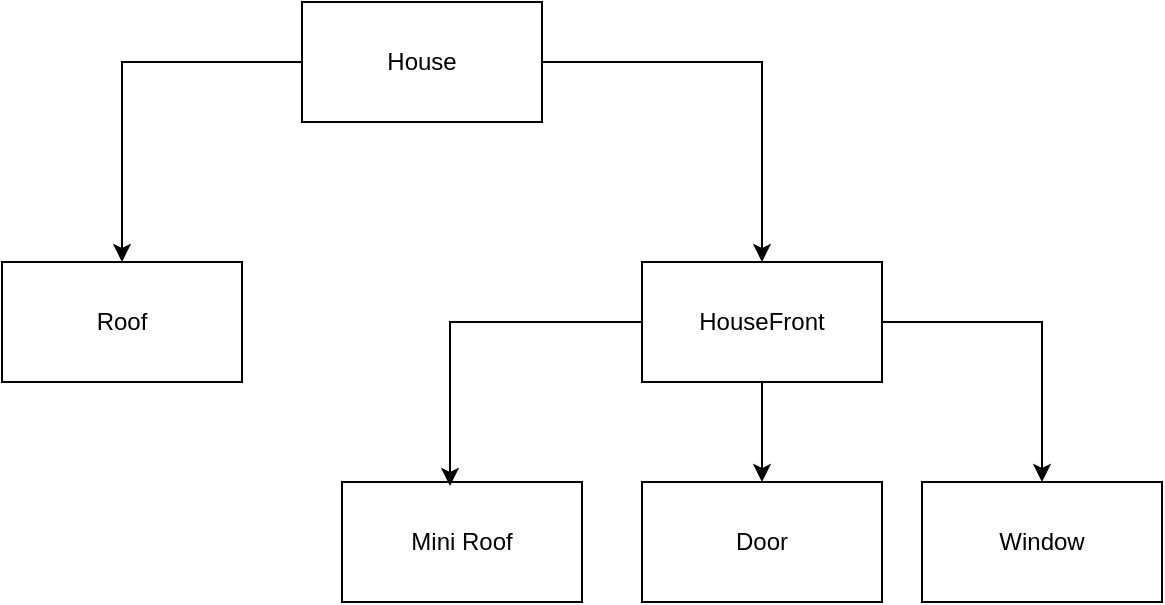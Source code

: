 <mxfile version="26.1.1">
  <diagram name="Page-1" id="JmP1Qvz1xK8jg9eFxQ-q">
    <mxGraphModel dx="1434" dy="760" grid="1" gridSize="10" guides="1" tooltips="1" connect="1" arrows="1" fold="1" page="1" pageScale="1" pageWidth="850" pageHeight="1100" math="0" shadow="0">
      <root>
        <mxCell id="0" />
        <mxCell id="1" parent="0" />
        <mxCell id="m4Ab_B78v3WI3PpXraxK-7" style="edgeStyle=orthogonalEdgeStyle;rounded=0;orthogonalLoop=1;jettySize=auto;html=1;exitX=0;exitY=1;exitDx=0;exitDy=0;" edge="1" parent="1" source="m4Ab_B78v3WI3PpXraxK-1" target="m4Ab_B78v3WI3PpXraxK-2">
          <mxGeometry relative="1" as="geometry">
            <Array as="points">
              <mxPoint x="350" y="220" />
              <mxPoint x="260" y="220" />
            </Array>
          </mxGeometry>
        </mxCell>
        <mxCell id="m4Ab_B78v3WI3PpXraxK-8" style="edgeStyle=orthogonalEdgeStyle;rounded=0;orthogonalLoop=1;jettySize=auto;html=1;entryX=0.5;entryY=0;entryDx=0;entryDy=0;" edge="1" parent="1" source="m4Ab_B78v3WI3PpXraxK-1" target="m4Ab_B78v3WI3PpXraxK-3">
          <mxGeometry relative="1" as="geometry" />
        </mxCell>
        <mxCell id="m4Ab_B78v3WI3PpXraxK-1" value="House" style="rounded=0;whiteSpace=wrap;html=1;" vertex="1" parent="1">
          <mxGeometry x="350" y="190" width="120" height="60" as="geometry" />
        </mxCell>
        <mxCell id="m4Ab_B78v3WI3PpXraxK-2" value="Roof" style="rounded=0;whiteSpace=wrap;html=1;" vertex="1" parent="1">
          <mxGeometry x="200" y="320" width="120" height="60" as="geometry" />
        </mxCell>
        <mxCell id="m4Ab_B78v3WI3PpXraxK-9" style="edgeStyle=orthogonalEdgeStyle;rounded=0;orthogonalLoop=1;jettySize=auto;html=1;exitX=0.5;exitY=1;exitDx=0;exitDy=0;entryX=0.5;entryY=0;entryDx=0;entryDy=0;" edge="1" parent="1" source="m4Ab_B78v3WI3PpXraxK-3" target="m4Ab_B78v3WI3PpXraxK-5">
          <mxGeometry relative="1" as="geometry" />
        </mxCell>
        <mxCell id="m4Ab_B78v3WI3PpXraxK-11" style="edgeStyle=orthogonalEdgeStyle;rounded=0;orthogonalLoop=1;jettySize=auto;html=1;entryX=0.5;entryY=0;entryDx=0;entryDy=0;" edge="1" parent="1" source="m4Ab_B78v3WI3PpXraxK-3" target="m4Ab_B78v3WI3PpXraxK-6">
          <mxGeometry relative="1" as="geometry" />
        </mxCell>
        <mxCell id="m4Ab_B78v3WI3PpXraxK-3" value="HouseFront" style="rounded=0;whiteSpace=wrap;html=1;" vertex="1" parent="1">
          <mxGeometry x="520" y="320" width="120" height="60" as="geometry" />
        </mxCell>
        <mxCell id="m4Ab_B78v3WI3PpXraxK-4" value="Mini Roof" style="rounded=0;whiteSpace=wrap;html=1;" vertex="1" parent="1">
          <mxGeometry x="370" y="430" width="120" height="60" as="geometry" />
        </mxCell>
        <mxCell id="m4Ab_B78v3WI3PpXraxK-5" value="Door" style="rounded=0;whiteSpace=wrap;html=1;" vertex="1" parent="1">
          <mxGeometry x="520" y="430" width="120" height="60" as="geometry" />
        </mxCell>
        <mxCell id="m4Ab_B78v3WI3PpXraxK-6" value="Window" style="rounded=0;whiteSpace=wrap;html=1;" vertex="1" parent="1">
          <mxGeometry x="660" y="430" width="120" height="60" as="geometry" />
        </mxCell>
        <mxCell id="m4Ab_B78v3WI3PpXraxK-10" style="edgeStyle=orthogonalEdgeStyle;rounded=0;orthogonalLoop=1;jettySize=auto;html=1;entryX=0.45;entryY=0.033;entryDx=0;entryDy=0;entryPerimeter=0;" edge="1" parent="1" source="m4Ab_B78v3WI3PpXraxK-3" target="m4Ab_B78v3WI3PpXraxK-4">
          <mxGeometry relative="1" as="geometry" />
        </mxCell>
      </root>
    </mxGraphModel>
  </diagram>
</mxfile>
